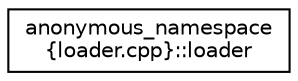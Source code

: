digraph "Graphical Class Hierarchy"
{
 // LATEX_PDF_SIZE
  edge [fontname="Helvetica",fontsize="10",labelfontname="Helvetica",labelfontsize="10"];
  node [fontname="Helvetica",fontsize="10",shape=record];
  rankdir="LR";
  Node0 [label="anonymous_namespace\l\{loader.cpp\}::loader",height=0.2,width=0.4,color="black", fillcolor="white", style="filled",URL="$classanonymous__namespace_02loader_8cpp_03_1_1loader.html",tooltip=" "];
}
